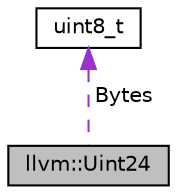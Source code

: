 digraph "llvm::Uint24"
{
 // LATEX_PDF_SIZE
  bgcolor="transparent";
  edge [fontname="Helvetica",fontsize="10",labelfontname="Helvetica",labelfontsize="10"];
  node [fontname="Helvetica",fontsize="10",shape="box"];
  Node1 [label="llvm::Uint24",height=0.2,width=0.4,color="black", fillcolor="grey75", style="filled", fontcolor="black",tooltip="An auxiliary type to facilitate extraction of 3-byte entities."];
  Node2 -> Node1 [dir="back",color="darkorchid3",fontsize="10",style="dashed",label=" Bytes" ,fontname="Helvetica"];
  Node2 [label="uint8_t",height=0.2,width=0.4,color="black",tooltip=" "];
}

